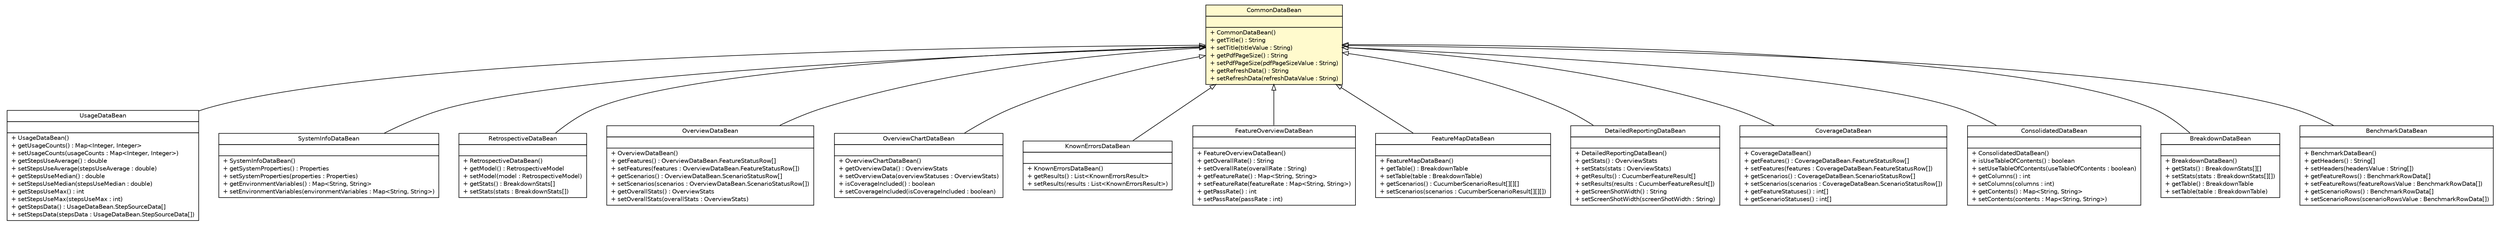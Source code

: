 #!/usr/local/bin/dot
#
# Class diagram 
# Generated by UMLGraph version R5_6 (http://www.umlgraph.org/)
#

digraph G {
	edge [fontname="Helvetica",fontsize=10,labelfontname="Helvetica",labelfontsize=10];
	node [fontname="Helvetica",fontsize=10,shape=plaintext];
	nodesep=0.25;
	ranksep=0.5;
	// com.github.mkolisnyk.cucumber.reporting.types.beans.UsageDataBean
	c3452 [label=<<table title="com.github.mkolisnyk.cucumber.reporting.types.beans.UsageDataBean" border="0" cellborder="1" cellspacing="0" cellpadding="2" port="p" href="./UsageDataBean.html">
		<tr><td><table border="0" cellspacing="0" cellpadding="1">
<tr><td align="center" balign="center"> UsageDataBean </td></tr>
		</table></td></tr>
		<tr><td><table border="0" cellspacing="0" cellpadding="1">
<tr><td align="left" balign="left">  </td></tr>
		</table></td></tr>
		<tr><td><table border="0" cellspacing="0" cellpadding="1">
<tr><td align="left" balign="left"> + UsageDataBean() </td></tr>
<tr><td align="left" balign="left"> + getUsageCounts() : Map&lt;Integer, Integer&gt; </td></tr>
<tr><td align="left" balign="left"> + setUsageCounts(usageCounts : Map&lt;Integer, Integer&gt;) </td></tr>
<tr><td align="left" balign="left"> + getStepsUseAverage() : double </td></tr>
<tr><td align="left" balign="left"> + setStepsUseAverage(stepsUseAverage : double) </td></tr>
<tr><td align="left" balign="left"> + getStepsUseMedian() : double </td></tr>
<tr><td align="left" balign="left"> + setStepsUseMedian(stepsUseMedian : double) </td></tr>
<tr><td align="left" balign="left"> + getStepsUseMax() : int </td></tr>
<tr><td align="left" balign="left"> + setStepsUseMax(stepsUseMax : int) </td></tr>
<tr><td align="left" balign="left"> + getStepsData() : UsageDataBean.StepSourceData[] </td></tr>
<tr><td align="left" balign="left"> + setStepsData(stepsData : UsageDataBean.StepSourceData[]) </td></tr>
		</table></td></tr>
		</table>>, URL="./UsageDataBean.html", fontname="Helvetica", fontcolor="black", fontsize=10.0];
	// com.github.mkolisnyk.cucumber.reporting.types.beans.SystemInfoDataBean
	c3454 [label=<<table title="com.github.mkolisnyk.cucumber.reporting.types.beans.SystemInfoDataBean" border="0" cellborder="1" cellspacing="0" cellpadding="2" port="p" href="./SystemInfoDataBean.html">
		<tr><td><table border="0" cellspacing="0" cellpadding="1">
<tr><td align="center" balign="center"> SystemInfoDataBean </td></tr>
		</table></td></tr>
		<tr><td><table border="0" cellspacing="0" cellpadding="1">
<tr><td align="left" balign="left">  </td></tr>
		</table></td></tr>
		<tr><td><table border="0" cellspacing="0" cellpadding="1">
<tr><td align="left" balign="left"> + SystemInfoDataBean() </td></tr>
<tr><td align="left" balign="left"> + getSystemProperties() : Properties </td></tr>
<tr><td align="left" balign="left"> + setSystemProperties(properties : Properties) </td></tr>
<tr><td align="left" balign="left"> + getEnvironmentVariables() : Map&lt;String, String&gt; </td></tr>
<tr><td align="left" balign="left"> + setEnvironmentVariables(environmentVariables : Map&lt;String, String&gt;) </td></tr>
		</table></td></tr>
		</table>>, URL="./SystemInfoDataBean.html", fontname="Helvetica", fontcolor="black", fontsize=10.0];
	// com.github.mkolisnyk.cucumber.reporting.types.beans.RetrospectiveDataBean
	c3455 [label=<<table title="com.github.mkolisnyk.cucumber.reporting.types.beans.RetrospectiveDataBean" border="0" cellborder="1" cellspacing="0" cellpadding="2" port="p" href="./RetrospectiveDataBean.html">
		<tr><td><table border="0" cellspacing="0" cellpadding="1">
<tr><td align="center" balign="center"> RetrospectiveDataBean </td></tr>
		</table></td></tr>
		<tr><td><table border="0" cellspacing="0" cellpadding="1">
<tr><td align="left" balign="left">  </td></tr>
		</table></td></tr>
		<tr><td><table border="0" cellspacing="0" cellpadding="1">
<tr><td align="left" balign="left"> + RetrospectiveDataBean() </td></tr>
<tr><td align="left" balign="left"> + getModel() : RetrospectiveModel </td></tr>
<tr><td align="left" balign="left"> + setModel(model : RetrospectiveModel) </td></tr>
<tr><td align="left" balign="left"> + getStats() : BreakdownStats[] </td></tr>
<tr><td align="left" balign="left"> + setStats(stats : BreakdownStats[]) </td></tr>
		</table></td></tr>
		</table>>, URL="./RetrospectiveDataBean.html", fontname="Helvetica", fontcolor="black", fontsize=10.0];
	// com.github.mkolisnyk.cucumber.reporting.types.beans.OverviewDataBean
	c3456 [label=<<table title="com.github.mkolisnyk.cucumber.reporting.types.beans.OverviewDataBean" border="0" cellborder="1" cellspacing="0" cellpadding="2" port="p" href="./OverviewDataBean.html">
		<tr><td><table border="0" cellspacing="0" cellpadding="1">
<tr><td align="center" balign="center"> OverviewDataBean </td></tr>
		</table></td></tr>
		<tr><td><table border="0" cellspacing="0" cellpadding="1">
<tr><td align="left" balign="left">  </td></tr>
		</table></td></tr>
		<tr><td><table border="0" cellspacing="0" cellpadding="1">
<tr><td align="left" balign="left"> + OverviewDataBean() </td></tr>
<tr><td align="left" balign="left"> + getFeatures() : OverviewDataBean.FeatureStatusRow[] </td></tr>
<tr><td align="left" balign="left"> + setFeatures(features : OverviewDataBean.FeatureStatusRow[]) </td></tr>
<tr><td align="left" balign="left"> + getScenarios() : OverviewDataBean.ScenarioStatusRow[] </td></tr>
<tr><td align="left" balign="left"> + setScenarios(scenarios : OverviewDataBean.ScenarioStatusRow[]) </td></tr>
<tr><td align="left" balign="left"> + getOverallStats() : OverviewStats </td></tr>
<tr><td align="left" balign="left"> + setOverallStats(overallStats : OverviewStats) </td></tr>
		</table></td></tr>
		</table>>, URL="./OverviewDataBean.html", fontname="Helvetica", fontcolor="black", fontsize=10.0];
	// com.github.mkolisnyk.cucumber.reporting.types.beans.OverviewChartDataBean
	c3459 [label=<<table title="com.github.mkolisnyk.cucumber.reporting.types.beans.OverviewChartDataBean" border="0" cellborder="1" cellspacing="0" cellpadding="2" port="p" href="./OverviewChartDataBean.html">
		<tr><td><table border="0" cellspacing="0" cellpadding="1">
<tr><td align="center" balign="center"> OverviewChartDataBean </td></tr>
		</table></td></tr>
		<tr><td><table border="0" cellspacing="0" cellpadding="1">
<tr><td align="left" balign="left">  </td></tr>
		</table></td></tr>
		<tr><td><table border="0" cellspacing="0" cellpadding="1">
<tr><td align="left" balign="left"> + OverviewChartDataBean() </td></tr>
<tr><td align="left" balign="left"> + getOverviewData() : OverviewStats </td></tr>
<tr><td align="left" balign="left"> + setOverviewData(overviewStatuses : OverviewStats) </td></tr>
<tr><td align="left" balign="left"> + isCoverageIncluded() : boolean </td></tr>
<tr><td align="left" balign="left"> + setCoverageIncluded(isCoverageIncluded : boolean) </td></tr>
		</table></td></tr>
		</table>>, URL="./OverviewChartDataBean.html", fontname="Helvetica", fontcolor="black", fontsize=10.0];
	// com.github.mkolisnyk.cucumber.reporting.types.beans.KnownErrorsDataBean
	c3460 [label=<<table title="com.github.mkolisnyk.cucumber.reporting.types.beans.KnownErrorsDataBean" border="0" cellborder="1" cellspacing="0" cellpadding="2" port="p" href="./KnownErrorsDataBean.html">
		<tr><td><table border="0" cellspacing="0" cellpadding="1">
<tr><td align="center" balign="center"> KnownErrorsDataBean </td></tr>
		</table></td></tr>
		<tr><td><table border="0" cellspacing="0" cellpadding="1">
<tr><td align="left" balign="left">  </td></tr>
		</table></td></tr>
		<tr><td><table border="0" cellspacing="0" cellpadding="1">
<tr><td align="left" balign="left"> + KnownErrorsDataBean() </td></tr>
<tr><td align="left" balign="left"> + getResults() : List&lt;KnownErrorsResult&gt; </td></tr>
<tr><td align="left" balign="left"> + setResults(results : List&lt;KnownErrorsResult&gt;) </td></tr>
		</table></td></tr>
		</table>>, URL="./KnownErrorsDataBean.html", fontname="Helvetica", fontcolor="black", fontsize=10.0];
	// com.github.mkolisnyk.cucumber.reporting.types.beans.FeatureOverviewDataBean
	c3461 [label=<<table title="com.github.mkolisnyk.cucumber.reporting.types.beans.FeatureOverviewDataBean" border="0" cellborder="1" cellspacing="0" cellpadding="2" port="p" href="./FeatureOverviewDataBean.html">
		<tr><td><table border="0" cellspacing="0" cellpadding="1">
<tr><td align="center" balign="center"> FeatureOverviewDataBean </td></tr>
		</table></td></tr>
		<tr><td><table border="0" cellspacing="0" cellpadding="1">
<tr><td align="left" balign="left">  </td></tr>
		</table></td></tr>
		<tr><td><table border="0" cellspacing="0" cellpadding="1">
<tr><td align="left" balign="left"> + FeatureOverviewDataBean() </td></tr>
<tr><td align="left" balign="left"> + getOverallRate() : String </td></tr>
<tr><td align="left" balign="left"> + setOverallRate(overallRate : String) </td></tr>
<tr><td align="left" balign="left"> + getFeatureRate() : Map&lt;String, String&gt; </td></tr>
<tr><td align="left" balign="left"> + setFeatureRate(featureRate : Map&lt;String, String&gt;) </td></tr>
<tr><td align="left" balign="left"> + getPassRate() : int </td></tr>
<tr><td align="left" balign="left"> + setPassRate(passRate : int) </td></tr>
		</table></td></tr>
		</table>>, URL="./FeatureOverviewDataBean.html", fontname="Helvetica", fontcolor="black", fontsize=10.0];
	// com.github.mkolisnyk.cucumber.reporting.types.beans.FeatureMapDataBean
	c3462 [label=<<table title="com.github.mkolisnyk.cucumber.reporting.types.beans.FeatureMapDataBean" border="0" cellborder="1" cellspacing="0" cellpadding="2" port="p" href="./FeatureMapDataBean.html">
		<tr><td><table border="0" cellspacing="0" cellpadding="1">
<tr><td align="center" balign="center"> FeatureMapDataBean </td></tr>
		</table></td></tr>
		<tr><td><table border="0" cellspacing="0" cellpadding="1">
<tr><td align="left" balign="left">  </td></tr>
		</table></td></tr>
		<tr><td><table border="0" cellspacing="0" cellpadding="1">
<tr><td align="left" balign="left"> + FeatureMapDataBean() </td></tr>
<tr><td align="left" balign="left"> + getTable() : BreakdownTable </td></tr>
<tr><td align="left" balign="left"> + setTable(table : BreakdownTable) </td></tr>
<tr><td align="left" balign="left"> + getScenarios() : CucumberScenarioResult[][][] </td></tr>
<tr><td align="left" balign="left"> + setScenarios(scenarios : CucumberScenarioResult[][][]) </td></tr>
		</table></td></tr>
		</table>>, URL="./FeatureMapDataBean.html", fontname="Helvetica", fontcolor="black", fontsize=10.0];
	// com.github.mkolisnyk.cucumber.reporting.types.beans.DetailedReportingDataBean
	c3463 [label=<<table title="com.github.mkolisnyk.cucumber.reporting.types.beans.DetailedReportingDataBean" border="0" cellborder="1" cellspacing="0" cellpadding="2" port="p" href="./DetailedReportingDataBean.html">
		<tr><td><table border="0" cellspacing="0" cellpadding="1">
<tr><td align="center" balign="center"> DetailedReportingDataBean </td></tr>
		</table></td></tr>
		<tr><td><table border="0" cellspacing="0" cellpadding="1">
<tr><td align="left" balign="left">  </td></tr>
		</table></td></tr>
		<tr><td><table border="0" cellspacing="0" cellpadding="1">
<tr><td align="left" balign="left"> + DetailedReportingDataBean() </td></tr>
<tr><td align="left" balign="left"> + getStats() : OverviewStats </td></tr>
<tr><td align="left" balign="left"> + setStats(stats : OverviewStats) </td></tr>
<tr><td align="left" balign="left"> + getResults() : CucumberFeatureResult[] </td></tr>
<tr><td align="left" balign="left"> + setResults(results : CucumberFeatureResult[]) </td></tr>
<tr><td align="left" balign="left"> + getScreenShotWidth() : String </td></tr>
<tr><td align="left" balign="left"> + setScreenShotWidth(screenShotWidth : String) </td></tr>
		</table></td></tr>
		</table>>, URL="./DetailedReportingDataBean.html", fontname="Helvetica", fontcolor="black", fontsize=10.0];
	// com.github.mkolisnyk.cucumber.reporting.types.beans.CoverageDataBean
	c3464 [label=<<table title="com.github.mkolisnyk.cucumber.reporting.types.beans.CoverageDataBean" border="0" cellborder="1" cellspacing="0" cellpadding="2" port="p" href="./CoverageDataBean.html">
		<tr><td><table border="0" cellspacing="0" cellpadding="1">
<tr><td align="center" balign="center"> CoverageDataBean </td></tr>
		</table></td></tr>
		<tr><td><table border="0" cellspacing="0" cellpadding="1">
<tr><td align="left" balign="left">  </td></tr>
		</table></td></tr>
		<tr><td><table border="0" cellspacing="0" cellpadding="1">
<tr><td align="left" balign="left"> + CoverageDataBean() </td></tr>
<tr><td align="left" balign="left"> + getFeatures() : CoverageDataBean.FeatureStatusRow[] </td></tr>
<tr><td align="left" balign="left"> + setFeatures(features : CoverageDataBean.FeatureStatusRow[]) </td></tr>
<tr><td align="left" balign="left"> + getScenarios() : CoverageDataBean.ScenarioStatusRow[] </td></tr>
<tr><td align="left" balign="left"> + setScenarios(scenarios : CoverageDataBean.ScenarioStatusRow[]) </td></tr>
<tr><td align="left" balign="left"> + getFeatureStatuses() : int[] </td></tr>
<tr><td align="left" balign="left"> + getScenarioStatuses() : int[] </td></tr>
		</table></td></tr>
		</table>>, URL="./CoverageDataBean.html", fontname="Helvetica", fontcolor="black", fontsize=10.0];
	// com.github.mkolisnyk.cucumber.reporting.types.beans.ConsolidatedDataBean
	c3467 [label=<<table title="com.github.mkolisnyk.cucumber.reporting.types.beans.ConsolidatedDataBean" border="0" cellborder="1" cellspacing="0" cellpadding="2" port="p" href="./ConsolidatedDataBean.html">
		<tr><td><table border="0" cellspacing="0" cellpadding="1">
<tr><td align="center" balign="center"> ConsolidatedDataBean </td></tr>
		</table></td></tr>
		<tr><td><table border="0" cellspacing="0" cellpadding="1">
<tr><td align="left" balign="left">  </td></tr>
		</table></td></tr>
		<tr><td><table border="0" cellspacing="0" cellpadding="1">
<tr><td align="left" balign="left"> + ConsolidatedDataBean() </td></tr>
<tr><td align="left" balign="left"> + isUseTableOfContents() : boolean </td></tr>
<tr><td align="left" balign="left"> + setUseTableOfContents(useTableOfContents : boolean) </td></tr>
<tr><td align="left" balign="left"> + getColumns() : int </td></tr>
<tr><td align="left" balign="left"> + setColumns(columns : int) </td></tr>
<tr><td align="left" balign="left"> + getContents() : Map&lt;String, String&gt; </td></tr>
<tr><td align="left" balign="left"> + setContents(contents : Map&lt;String, String&gt;) </td></tr>
		</table></td></tr>
		</table>>, URL="./ConsolidatedDataBean.html", fontname="Helvetica", fontcolor="black", fontsize=10.0];
	// com.github.mkolisnyk.cucumber.reporting.types.beans.CommonDataBean
	c3468 [label=<<table title="com.github.mkolisnyk.cucumber.reporting.types.beans.CommonDataBean" border="0" cellborder="1" cellspacing="0" cellpadding="2" port="p" bgcolor="lemonChiffon" href="./CommonDataBean.html">
		<tr><td><table border="0" cellspacing="0" cellpadding="1">
<tr><td align="center" balign="center"> CommonDataBean </td></tr>
		</table></td></tr>
		<tr><td><table border="0" cellspacing="0" cellpadding="1">
<tr><td align="left" balign="left">  </td></tr>
		</table></td></tr>
		<tr><td><table border="0" cellspacing="0" cellpadding="1">
<tr><td align="left" balign="left"> + CommonDataBean() </td></tr>
<tr><td align="left" balign="left"> + getTitle() : String </td></tr>
<tr><td align="left" balign="left"> + setTitle(titleValue : String) </td></tr>
<tr><td align="left" balign="left"> + getPdfPageSize() : String </td></tr>
<tr><td align="left" balign="left"> + setPdfPageSize(pdfPageSizeValue : String) </td></tr>
<tr><td align="left" balign="left"> + getRefreshData() : String </td></tr>
<tr><td align="left" balign="left"> + setRefreshData(refreshDataValue : String) </td></tr>
		</table></td></tr>
		</table>>, URL="./CommonDataBean.html", fontname="Helvetica", fontcolor="black", fontsize=10.0];
	// com.github.mkolisnyk.cucumber.reporting.types.beans.BreakdownDataBean
	c3469 [label=<<table title="com.github.mkolisnyk.cucumber.reporting.types.beans.BreakdownDataBean" border="0" cellborder="1" cellspacing="0" cellpadding="2" port="p" href="./BreakdownDataBean.html">
		<tr><td><table border="0" cellspacing="0" cellpadding="1">
<tr><td align="center" balign="center"> BreakdownDataBean </td></tr>
		</table></td></tr>
		<tr><td><table border="0" cellspacing="0" cellpadding="1">
<tr><td align="left" balign="left">  </td></tr>
		</table></td></tr>
		<tr><td><table border="0" cellspacing="0" cellpadding="1">
<tr><td align="left" balign="left"> + BreakdownDataBean() </td></tr>
<tr><td align="left" balign="left"> + getStats() : BreakdownStats[][] </td></tr>
<tr><td align="left" balign="left"> + setStats(stats : BreakdownStats[][]) </td></tr>
<tr><td align="left" balign="left"> + getTable() : BreakdownTable </td></tr>
<tr><td align="left" balign="left"> + setTable(table : BreakdownTable) </td></tr>
		</table></td></tr>
		</table>>, URL="./BreakdownDataBean.html", fontname="Helvetica", fontcolor="black", fontsize=10.0];
	// com.github.mkolisnyk.cucumber.reporting.types.beans.BenchmarkDataBean
	c3470 [label=<<table title="com.github.mkolisnyk.cucumber.reporting.types.beans.BenchmarkDataBean" border="0" cellborder="1" cellspacing="0" cellpadding="2" port="p" href="./BenchmarkDataBean.html">
		<tr><td><table border="0" cellspacing="0" cellpadding="1">
<tr><td align="center" balign="center"> BenchmarkDataBean </td></tr>
		</table></td></tr>
		<tr><td><table border="0" cellspacing="0" cellpadding="1">
<tr><td align="left" balign="left">  </td></tr>
		</table></td></tr>
		<tr><td><table border="0" cellspacing="0" cellpadding="1">
<tr><td align="left" balign="left"> + BenchmarkDataBean() </td></tr>
<tr><td align="left" balign="left"> + getHeaders() : String[] </td></tr>
<tr><td align="left" balign="left"> + setHeaders(headersValue : String[]) </td></tr>
<tr><td align="left" balign="left"> + getFeatureRows() : BenchmarkRowData[] </td></tr>
<tr><td align="left" balign="left"> + setFeatureRows(featureRowsValue : BenchmarkRowData[]) </td></tr>
<tr><td align="left" balign="left"> + getScenarioRows() : BenchmarkRowData[] </td></tr>
<tr><td align="left" balign="left"> + setScenarioRows(scenarioRowsValue : BenchmarkRowData[]) </td></tr>
		</table></td></tr>
		</table>>, URL="./BenchmarkDataBean.html", fontname="Helvetica", fontcolor="black", fontsize=10.0];
	//com.github.mkolisnyk.cucumber.reporting.types.beans.UsageDataBean extends com.github.mkolisnyk.cucumber.reporting.types.beans.CommonDataBean
	c3468:p -> c3452:p [dir=back,arrowtail=empty];
	//com.github.mkolisnyk.cucumber.reporting.types.beans.SystemInfoDataBean extends com.github.mkolisnyk.cucumber.reporting.types.beans.CommonDataBean
	c3468:p -> c3454:p [dir=back,arrowtail=empty];
	//com.github.mkolisnyk.cucumber.reporting.types.beans.RetrospectiveDataBean extends com.github.mkolisnyk.cucumber.reporting.types.beans.CommonDataBean
	c3468:p -> c3455:p [dir=back,arrowtail=empty];
	//com.github.mkolisnyk.cucumber.reporting.types.beans.OverviewDataBean extends com.github.mkolisnyk.cucumber.reporting.types.beans.CommonDataBean
	c3468:p -> c3456:p [dir=back,arrowtail=empty];
	//com.github.mkolisnyk.cucumber.reporting.types.beans.OverviewChartDataBean extends com.github.mkolisnyk.cucumber.reporting.types.beans.CommonDataBean
	c3468:p -> c3459:p [dir=back,arrowtail=empty];
	//com.github.mkolisnyk.cucumber.reporting.types.beans.KnownErrorsDataBean extends com.github.mkolisnyk.cucumber.reporting.types.beans.CommonDataBean
	c3468:p -> c3460:p [dir=back,arrowtail=empty];
	//com.github.mkolisnyk.cucumber.reporting.types.beans.FeatureOverviewDataBean extends com.github.mkolisnyk.cucumber.reporting.types.beans.CommonDataBean
	c3468:p -> c3461:p [dir=back,arrowtail=empty];
	//com.github.mkolisnyk.cucumber.reporting.types.beans.FeatureMapDataBean extends com.github.mkolisnyk.cucumber.reporting.types.beans.CommonDataBean
	c3468:p -> c3462:p [dir=back,arrowtail=empty];
	//com.github.mkolisnyk.cucumber.reporting.types.beans.DetailedReportingDataBean extends com.github.mkolisnyk.cucumber.reporting.types.beans.CommonDataBean
	c3468:p -> c3463:p [dir=back,arrowtail=empty];
	//com.github.mkolisnyk.cucumber.reporting.types.beans.CoverageDataBean extends com.github.mkolisnyk.cucumber.reporting.types.beans.CommonDataBean
	c3468:p -> c3464:p [dir=back,arrowtail=empty];
	//com.github.mkolisnyk.cucumber.reporting.types.beans.ConsolidatedDataBean extends com.github.mkolisnyk.cucumber.reporting.types.beans.CommonDataBean
	c3468:p -> c3467:p [dir=back,arrowtail=empty];
	//com.github.mkolisnyk.cucumber.reporting.types.beans.BreakdownDataBean extends com.github.mkolisnyk.cucumber.reporting.types.beans.CommonDataBean
	c3468:p -> c3469:p [dir=back,arrowtail=empty];
	//com.github.mkolisnyk.cucumber.reporting.types.beans.BenchmarkDataBean extends com.github.mkolisnyk.cucumber.reporting.types.beans.CommonDataBean
	c3468:p -> c3470:p [dir=back,arrowtail=empty];
}

